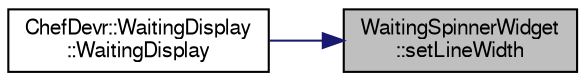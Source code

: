 digraph "WaitingSpinnerWidget::setLineWidth"
{
 // LATEX_PDF_SIZE
  edge [fontname="FreeSans",fontsize="10",labelfontname="FreeSans",labelfontsize="10"];
  node [fontname="FreeSans",fontsize="10",shape=record];
  rankdir="RL";
  Node79 [label="WaitingSpinnerWidget\l::setLineWidth",height=0.2,width=0.4,color="black", fillcolor="grey75", style="filled", fontcolor="black",tooltip=" "];
  Node79 -> Node80 [dir="back",color="midnightblue",fontsize="10",style="solid",fontname="FreeSans"];
  Node80 [label="ChefDevr::WaitingDisplay\l::WaitingDisplay",height=0.2,width=0.4,color="black", fillcolor="white", style="filled",URL="$class_chef_devr_1_1_waiting_display.html#aaf2fee02910d6d1f5a9e6f5a166e5ab1",tooltip=" "];
}
